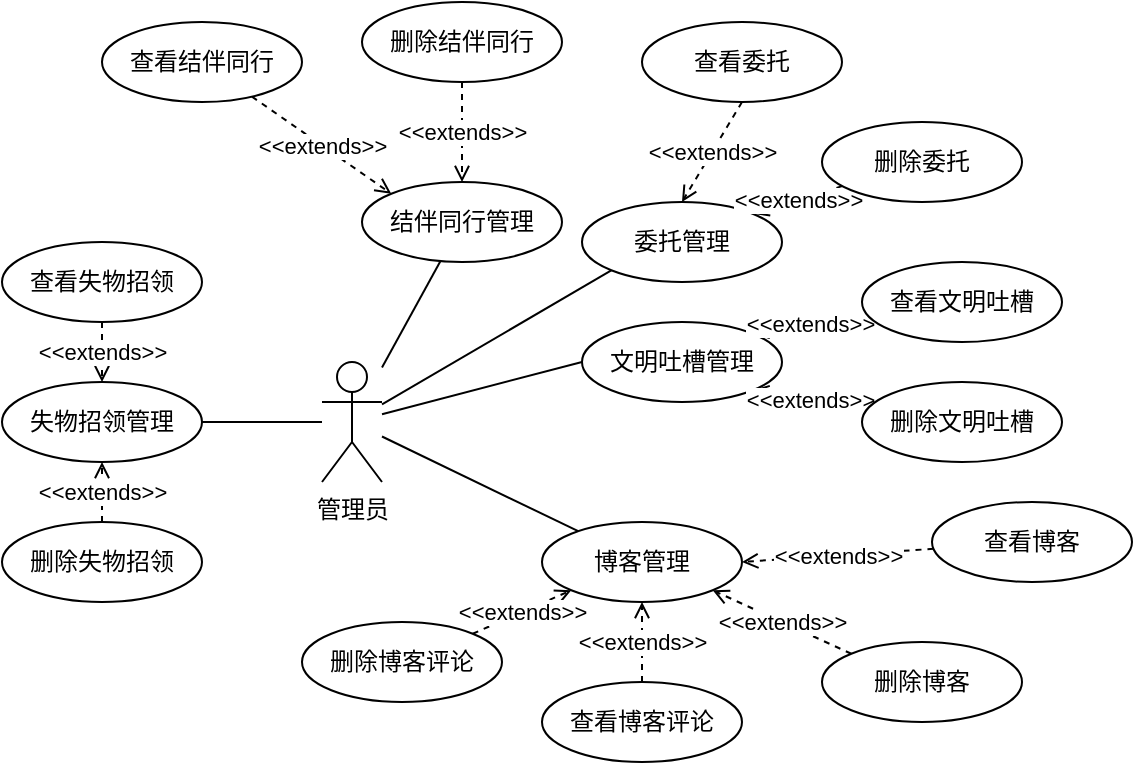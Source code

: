 <mxfile version="13.7.3" type="device"><diagram name="Page-1" id="e7e014a7-5840-1c2e-5031-d8a46d1fe8dd"><mxGraphModel dx="1037" dy="643" grid="1" gridSize="10" guides="1" tooltips="1" connect="1" arrows="1" fold="1" page="1" pageScale="1" pageWidth="1169" pageHeight="826" background="#ffffff" math="0" shadow="0"><root><mxCell id="0"/><mxCell id="1" parent="0"/><mxCell id="DpuXQaGXu4nZcK6Q4Mqp-46" style="rounded=0;orthogonalLoop=1;jettySize=auto;html=1;entryX=0;entryY=1;entryDx=0;entryDy=0;endArrow=none;endFill=0;" parent="1" source="DpuXQaGXu4nZcK6Q4Mqp-41" target="DpuXQaGXu4nZcK6Q4Mqp-42" edge="1"><mxGeometry relative="1" as="geometry"/></mxCell><mxCell id="DpuXQaGXu4nZcK6Q4Mqp-58" style="rounded=0;orthogonalLoop=1;jettySize=auto;html=1;entryX=0;entryY=0.5;entryDx=0;entryDy=0;endArrow=none;endFill=0;" parent="1" source="DpuXQaGXu4nZcK6Q4Mqp-41" target="DpuXQaGXu4nZcK6Q4Mqp-48" edge="1"><mxGeometry relative="1" as="geometry"/></mxCell><mxCell id="T3NZgFyqqYHHxXXt1W5t-2" style="rounded=0;orthogonalLoop=1;jettySize=auto;html=1;endArrow=none;endFill=0;" parent="1" source="DpuXQaGXu4nZcK6Q4Mqp-41" target="T3NZgFyqqYHHxXXt1W5t-1" edge="1"><mxGeometry relative="1" as="geometry"/></mxCell><mxCell id="DpuXQaGXu4nZcK6Q4Mqp-41" value="管理员" style="shape=umlActor;verticalLabelPosition=bottom;verticalAlign=top;html=1;" parent="1" vertex="1"><mxGeometry x="180" y="220" width="30" height="60" as="geometry"/></mxCell><mxCell id="DpuXQaGXu4nZcK6Q4Mqp-42" value="委托管理" style="ellipse;whiteSpace=wrap;html=1;" parent="1" vertex="1"><mxGeometry x="310" y="140" width="100" height="40" as="geometry"/></mxCell><mxCell id="DpuXQaGXu4nZcK6Q4Mqp-48" value="文明吐槽管理" style="ellipse;whiteSpace=wrap;html=1;" parent="1" vertex="1"><mxGeometry x="310" y="200" width="100" height="40" as="geometry"/></mxCell><mxCell id="T3NZgFyqqYHHxXXt1W5t-1" value="博客管理" style="ellipse;whiteSpace=wrap;html=1;" parent="1" vertex="1"><mxGeometry x="290" y="300" width="100" height="40" as="geometry"/></mxCell><mxCell id="T3NZgFyqqYHHxXXt1W5t-36" value="结伴同行管理" style="ellipse;whiteSpace=wrap;html=1;" parent="1" vertex="1"><mxGeometry x="200" y="130" width="100" height="40" as="geometry"/></mxCell><mxCell id="T3NZgFyqqYHHxXXt1W5t-37" style="rounded=0;orthogonalLoop=1;jettySize=auto;html=1;endArrow=none;endFill=0;" parent="1" source="DpuXQaGXu4nZcK6Q4Mqp-41" target="T3NZgFyqqYHHxXXt1W5t-36" edge="1"><mxGeometry relative="1" as="geometry"><mxPoint x="200" y="210" as="sourcePoint"/><mxPoint x="284.645" y="154.142" as="targetPoint"/></mxGeometry></mxCell><mxCell id="1EJV9LfKZZEyzL3YTAnL-9" style="edgeStyle=none;rounded=0;orthogonalLoop=1;jettySize=auto;html=1;endArrow=none;endFill=0;" parent="1" source="1EJV9LfKZZEyzL3YTAnL-4" target="DpuXQaGXu4nZcK6Q4Mqp-41" edge="1"><mxGeometry relative="1" as="geometry"/></mxCell><mxCell id="1EJV9LfKZZEyzL3YTAnL-4" value="失物招领管理" style="ellipse;whiteSpace=wrap;html=1;" parent="1" vertex="1"><mxGeometry x="20" y="230" width="100" height="40" as="geometry"/></mxCell><mxCell id="ffAeHUUgoGO529OC9Mk7-4" value="&amp;lt;&amp;lt;extends&amp;gt;&amp;gt;" style="rounded=0;orthogonalLoop=1;jettySize=auto;html=1;entryX=0;entryY=0;entryDx=0;entryDy=0;dashed=1;endArrow=open;endFill=0;" edge="1" parent="1" source="ffAeHUUgoGO529OC9Mk7-1" target="T3NZgFyqqYHHxXXt1W5t-36"><mxGeometry relative="1" as="geometry"/></mxCell><mxCell id="ffAeHUUgoGO529OC9Mk7-1" value="查看结伴同行" style="ellipse;whiteSpace=wrap;html=1;" vertex="1" parent="1"><mxGeometry x="70" y="50" width="100" height="40" as="geometry"/></mxCell><mxCell id="ffAeHUUgoGO529OC9Mk7-6" value="&amp;lt;&amp;lt;extends&amp;gt;&amp;gt;" style="edgeStyle=none;rounded=0;orthogonalLoop=1;jettySize=auto;html=1;dashed=1;endArrow=open;endFill=0;" edge="1" parent="1" source="ffAeHUUgoGO529OC9Mk7-2" target="T3NZgFyqqYHHxXXt1W5t-36"><mxGeometry relative="1" as="geometry"/></mxCell><mxCell id="ffAeHUUgoGO529OC9Mk7-2" value="删除结伴同行" style="ellipse;whiteSpace=wrap;html=1;" vertex="1" parent="1"><mxGeometry x="200" y="40" width="100" height="40" as="geometry"/></mxCell><mxCell id="ffAeHUUgoGO529OC9Mk7-10" value="&amp;lt;&amp;lt;extends&amp;gt;&amp;gt;" style="edgeStyle=none;rounded=0;orthogonalLoop=1;jettySize=auto;html=1;exitX=0.5;exitY=1;exitDx=0;exitDy=0;entryX=0.5;entryY=0;entryDx=0;entryDy=0;dashed=1;endArrow=open;endFill=0;" edge="1" parent="1" source="ffAeHUUgoGO529OC9Mk7-7" target="DpuXQaGXu4nZcK6Q4Mqp-42"><mxGeometry relative="1" as="geometry"/></mxCell><mxCell id="ffAeHUUgoGO529OC9Mk7-7" value="查看委托" style="ellipse;whiteSpace=wrap;html=1;" vertex="1" parent="1"><mxGeometry x="340" y="50" width="100" height="40" as="geometry"/></mxCell><mxCell id="ffAeHUUgoGO529OC9Mk7-11" value="&amp;lt;&amp;lt;extends&amp;gt;&amp;gt;" style="edgeStyle=none;rounded=0;orthogonalLoop=1;jettySize=auto;html=1;entryX=1;entryY=0;entryDx=0;entryDy=0;dashed=1;endArrow=open;endFill=0;" edge="1" parent="1" source="ffAeHUUgoGO529OC9Mk7-8" target="DpuXQaGXu4nZcK6Q4Mqp-42"><mxGeometry relative="1" as="geometry"/></mxCell><mxCell id="ffAeHUUgoGO529OC9Mk7-8" value="删除委托" style="ellipse;whiteSpace=wrap;html=1;" vertex="1" parent="1"><mxGeometry x="430" y="100" width="100" height="40" as="geometry"/></mxCell><mxCell id="ffAeHUUgoGO529OC9Mk7-14" value="&amp;lt;&amp;lt;extends&amp;gt;&amp;gt;" style="edgeStyle=none;rounded=0;orthogonalLoop=1;jettySize=auto;html=1;entryX=1;entryY=0;entryDx=0;entryDy=0;dashed=1;endArrow=open;endFill=0;" edge="1" parent="1" source="ffAeHUUgoGO529OC9Mk7-12" target="DpuXQaGXu4nZcK6Q4Mqp-48"><mxGeometry relative="1" as="geometry"/></mxCell><mxCell id="ffAeHUUgoGO529OC9Mk7-12" value="查看文明吐槽" style="ellipse;whiteSpace=wrap;html=1;" vertex="1" parent="1"><mxGeometry x="450" y="170" width="100" height="40" as="geometry"/></mxCell><mxCell id="ffAeHUUgoGO529OC9Mk7-15" value="&amp;lt;&amp;lt;extends&amp;gt;&amp;gt;" style="edgeStyle=none;rounded=0;orthogonalLoop=1;jettySize=auto;html=1;entryX=1;entryY=1;entryDx=0;entryDy=0;dashed=1;endArrow=open;endFill=0;" edge="1" parent="1" source="ffAeHUUgoGO529OC9Mk7-13" target="DpuXQaGXu4nZcK6Q4Mqp-48"><mxGeometry relative="1" as="geometry"/></mxCell><mxCell id="ffAeHUUgoGO529OC9Mk7-13" value="删除文明吐槽" style="ellipse;whiteSpace=wrap;html=1;" vertex="1" parent="1"><mxGeometry x="450" y="230" width="100" height="40" as="geometry"/></mxCell><mxCell id="ffAeHUUgoGO529OC9Mk7-20" value="&amp;lt;&amp;lt;extends&amp;gt;&amp;gt;" style="edgeStyle=none;rounded=0;orthogonalLoop=1;jettySize=auto;html=1;entryX=1;entryY=0.5;entryDx=0;entryDy=0;dashed=1;endArrow=open;endFill=0;" edge="1" parent="1" source="ffAeHUUgoGO529OC9Mk7-16" target="T3NZgFyqqYHHxXXt1W5t-1"><mxGeometry relative="1" as="geometry"/></mxCell><mxCell id="ffAeHUUgoGO529OC9Mk7-16" value="查看博客" style="ellipse;whiteSpace=wrap;html=1;" vertex="1" parent="1"><mxGeometry x="485" y="290" width="100" height="40" as="geometry"/></mxCell><mxCell id="ffAeHUUgoGO529OC9Mk7-21" value="&amp;lt;&amp;lt;extends&amp;gt;&amp;gt;" style="edgeStyle=none;rounded=0;orthogonalLoop=1;jettySize=auto;html=1;exitX=0;exitY=0;exitDx=0;exitDy=0;entryX=1;entryY=1;entryDx=0;entryDy=0;dashed=1;endArrow=open;endFill=0;" edge="1" parent="1" source="ffAeHUUgoGO529OC9Mk7-17" target="T3NZgFyqqYHHxXXt1W5t-1"><mxGeometry relative="1" as="geometry"/></mxCell><mxCell id="ffAeHUUgoGO529OC9Mk7-17" value="删除博客" style="ellipse;whiteSpace=wrap;html=1;" vertex="1" parent="1"><mxGeometry x="430" y="360" width="100" height="40" as="geometry"/></mxCell><mxCell id="ffAeHUUgoGO529OC9Mk7-22" value="&amp;lt;&amp;lt;extends&amp;gt;&amp;gt;" style="edgeStyle=none;rounded=0;orthogonalLoop=1;jettySize=auto;html=1;exitX=0.5;exitY=0;exitDx=0;exitDy=0;entryX=0.5;entryY=1;entryDx=0;entryDy=0;dashed=1;endArrow=open;endFill=0;" edge="1" parent="1" source="ffAeHUUgoGO529OC9Mk7-18" target="T3NZgFyqqYHHxXXt1W5t-1"><mxGeometry relative="1" as="geometry"/></mxCell><mxCell id="ffAeHUUgoGO529OC9Mk7-18" value="查看博客评论" style="ellipse;whiteSpace=wrap;html=1;" vertex="1" parent="1"><mxGeometry x="290" y="380" width="100" height="40" as="geometry"/></mxCell><mxCell id="ffAeHUUgoGO529OC9Mk7-23" value="&amp;lt;&amp;lt;extends&amp;gt;&amp;gt;" style="edgeStyle=none;rounded=0;orthogonalLoop=1;jettySize=auto;html=1;exitX=1;exitY=0;exitDx=0;exitDy=0;entryX=0;entryY=1;entryDx=0;entryDy=0;dashed=1;endArrow=open;endFill=0;" edge="1" parent="1" source="ffAeHUUgoGO529OC9Mk7-19" target="T3NZgFyqqYHHxXXt1W5t-1"><mxGeometry relative="1" as="geometry"/></mxCell><mxCell id="ffAeHUUgoGO529OC9Mk7-19" value="删除博客评论" style="ellipse;whiteSpace=wrap;html=1;" vertex="1" parent="1"><mxGeometry x="170" y="350" width="100" height="40" as="geometry"/></mxCell><mxCell id="ffAeHUUgoGO529OC9Mk7-25" value="&amp;lt;&amp;lt;extends&amp;gt;&amp;gt;" style="edgeStyle=none;rounded=0;orthogonalLoop=1;jettySize=auto;html=1;entryX=0.5;entryY=0;entryDx=0;entryDy=0;dashed=1;endArrow=open;endFill=0;" edge="1" parent="1" source="ffAeHUUgoGO529OC9Mk7-24" target="1EJV9LfKZZEyzL3YTAnL-4"><mxGeometry relative="1" as="geometry"/></mxCell><mxCell id="ffAeHUUgoGO529OC9Mk7-24" value="查看失物招领" style="ellipse;whiteSpace=wrap;html=1;" vertex="1" parent="1"><mxGeometry x="20" y="160" width="100" height="40" as="geometry"/></mxCell><mxCell id="ffAeHUUgoGO529OC9Mk7-27" value="&amp;lt;&amp;lt;extends&amp;gt;&amp;gt;" style="edgeStyle=none;rounded=0;orthogonalLoop=1;jettySize=auto;html=1;entryX=0.5;entryY=1;entryDx=0;entryDy=0;dashed=1;endArrow=open;endFill=0;" edge="1" parent="1" source="ffAeHUUgoGO529OC9Mk7-26" target="1EJV9LfKZZEyzL3YTAnL-4"><mxGeometry relative="1" as="geometry"/></mxCell><mxCell id="ffAeHUUgoGO529OC9Mk7-26" value="删除失物招领" style="ellipse;whiteSpace=wrap;html=1;" vertex="1" parent="1"><mxGeometry x="20" y="300" width="100" height="40" as="geometry"/></mxCell></root></mxGraphModel></diagram></mxfile>